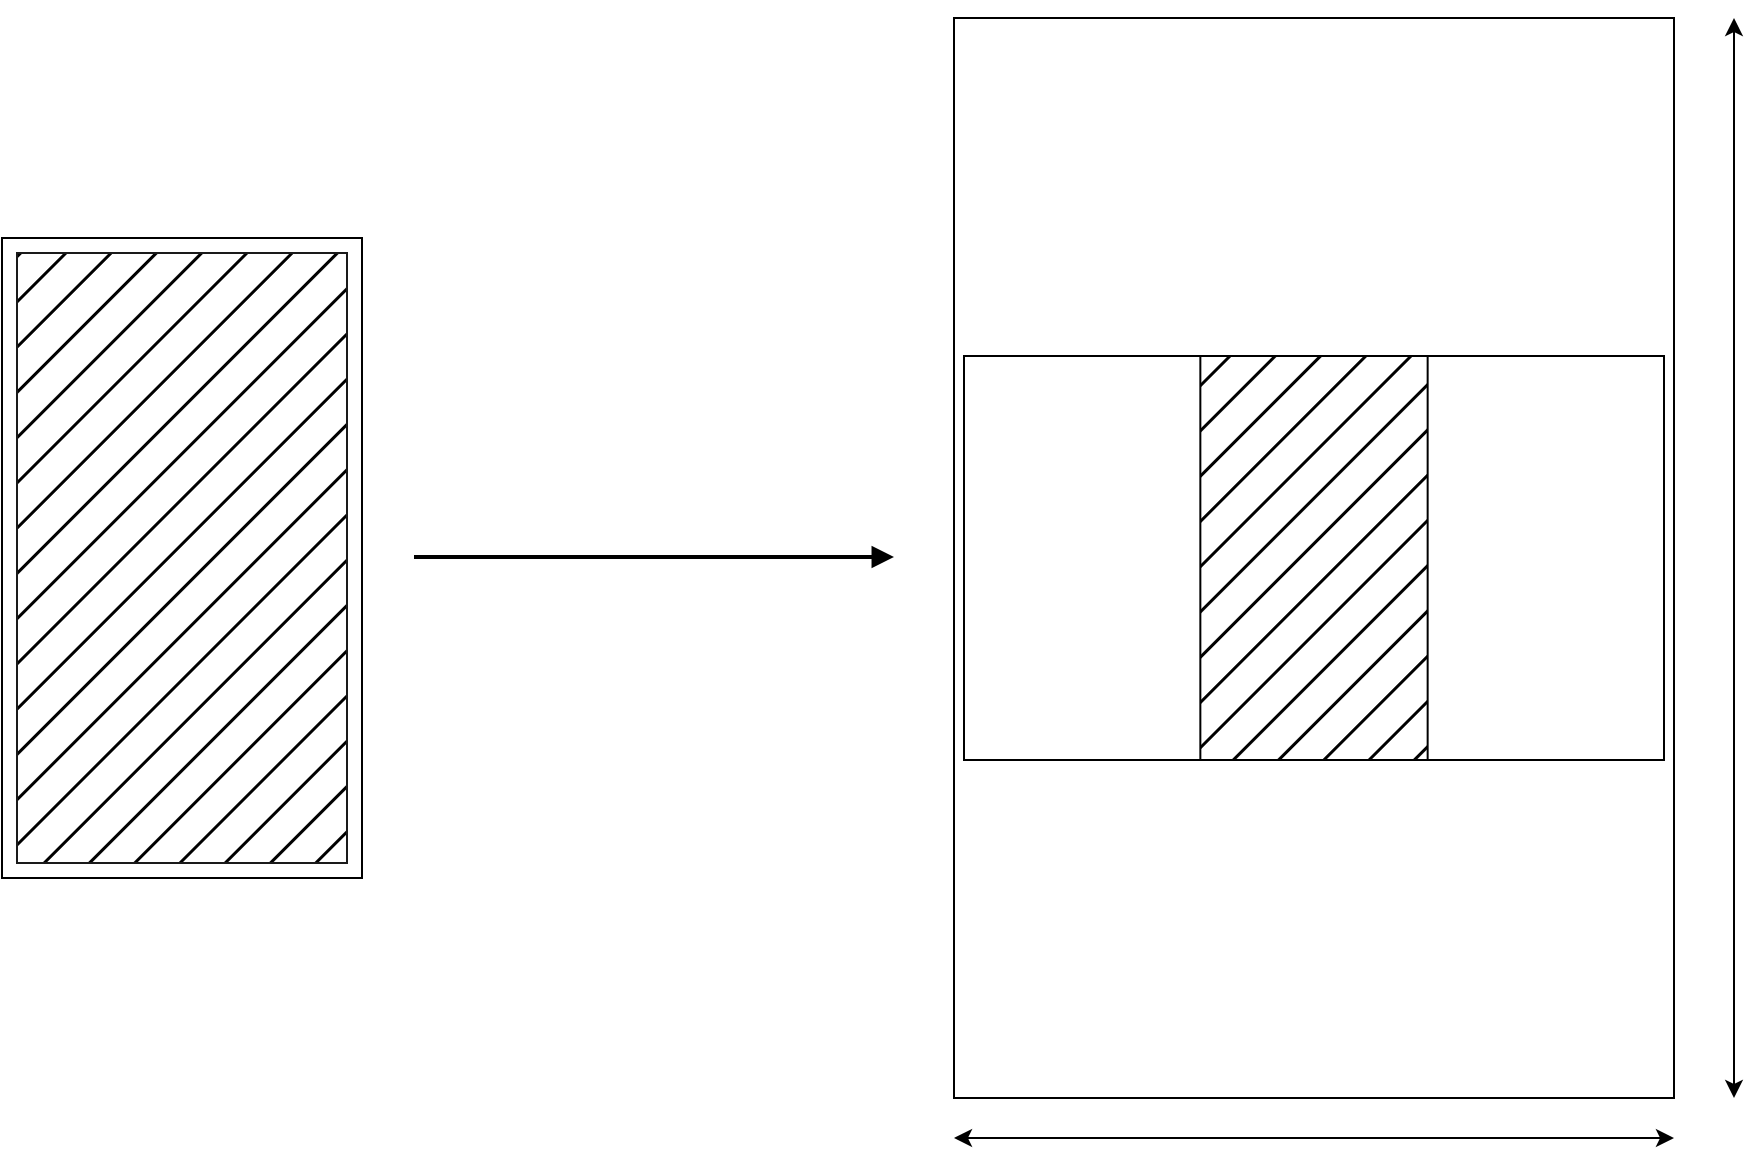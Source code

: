<mxfile version="20.4.0" type="github">
  <diagram id="nHjyefR00ipD4gsYa4OQ" name="第 1 页">
    <mxGraphModel dx="1497" dy="1948" grid="1" gridSize="10" guides="1" tooltips="1" connect="1" arrows="1" fold="1" page="1" pageScale="1" pageWidth="827" pageHeight="1169" math="0" shadow="0">
      <root>
        <mxCell id="0" />
        <mxCell id="1" parent="0" />
        <mxCell id="fIoEv5E2U9dEB1Ysbp1T-4" value="" style="endArrow=block;html=1;rounded=0;strokeWidth=2;endFill=1;" edge="1" parent="1">
          <mxGeometry width="50" height="50" relative="1" as="geometry">
            <mxPoint x="280" y="189.47" as="sourcePoint" />
            <mxPoint x="520" y="189.47" as="targetPoint" />
          </mxGeometry>
        </mxCell>
        <mxCell id="fIoEv5E2U9dEB1Ysbp1T-11" value="" style="rounded=0;whiteSpace=wrap;html=1;fillColor=none;" vertex="1" parent="1">
          <mxGeometry x="550" y="-80" width="360" height="540" as="geometry" />
        </mxCell>
        <mxCell id="fIoEv5E2U9dEB1Ysbp1T-15" value="" style="group" vertex="1" connectable="0" parent="1">
          <mxGeometry x="74" y="30" width="180" height="320" as="geometry" />
        </mxCell>
        <mxCell id="fIoEv5E2U9dEB1Ysbp1T-16" value="" style="rounded=0;whiteSpace=wrap;html=1;" vertex="1" parent="fIoEv5E2U9dEB1Ysbp1T-15">
          <mxGeometry width="180" height="320" as="geometry" />
        </mxCell>
        <mxCell id="fIoEv5E2U9dEB1Ysbp1T-17" value="" style="rounded=0;whiteSpace=wrap;html=1;fillColor=#000000;fillStyle=hatch;gradientColor=none;strokeColor=#1A1A1A;" vertex="1" parent="fIoEv5E2U9dEB1Ysbp1T-15">
          <mxGeometry x="7.5" y="7.5" width="165" height="305" as="geometry" />
        </mxCell>
        <mxCell id="fIoEv5E2U9dEB1Ysbp1T-18" value="" style="rounded=0;whiteSpace=wrap;html=1;fillColor=none;" vertex="1" parent="1">
          <mxGeometry x="555" y="89" width="350" height="202" as="geometry" />
        </mxCell>
        <mxCell id="fIoEv5E2U9dEB1Ysbp1T-19" value="" style="rounded=0;whiteSpace=wrap;html=1;fillColor=#000000;fillStyle=hatch;" vertex="1" parent="1">
          <mxGeometry x="673.175" y="89" width="113.65" height="202" as="geometry" />
        </mxCell>
        <mxCell id="fIoEv5E2U9dEB1Ysbp1T-20" value="" style="endArrow=classic;startArrow=classic;html=1;rounded=0;" edge="1" parent="1">
          <mxGeometry width="50" height="50" relative="1" as="geometry">
            <mxPoint x="550" y="480" as="sourcePoint" />
            <mxPoint x="910" y="480" as="targetPoint" />
          </mxGeometry>
        </mxCell>
        <mxCell id="fIoEv5E2U9dEB1Ysbp1T-21" value="" style="endArrow=classic;startArrow=classic;html=1;rounded=0;" edge="1" parent="1">
          <mxGeometry width="50" height="50" relative="1" as="geometry">
            <mxPoint x="940" y="460" as="sourcePoint" />
            <mxPoint x="940" y="-80" as="targetPoint" />
          </mxGeometry>
        </mxCell>
      </root>
    </mxGraphModel>
  </diagram>
</mxfile>
